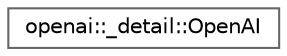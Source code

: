 digraph "Graphical Class Hierarchy"
{
 // INTERACTIVE_SVG=YES
 // LATEX_PDF_SIZE
  bgcolor="transparent";
  edge [fontname=Helvetica,fontsize=10,labelfontname=Helvetica,labelfontsize=10];
  node [fontname=Helvetica,fontsize=10,shape=box,height=0.2,width=0.4];
  rankdir="LR";
  Node0 [id="Node000000",label="openai::_detail::OpenAI",height=0.2,width=0.4,color="grey40", fillcolor="white", style="filled",URL="$classopenai_1_1__detail_1_1_open_a_i.html",tooltip=" "];
}
